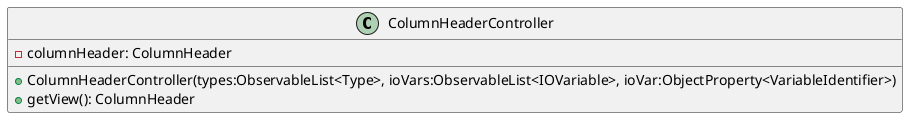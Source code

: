 @startuml

    class ColumnHeaderController {
        -columnHeader: ColumnHeader
        +ColumnHeaderController(types:ObservableList<Type>, ioVars:ObservableList<IOVariable>, ioVar:ObjectProperty<VariableIdentifier>)
        +getView(): ColumnHeader
    }

@enduml
